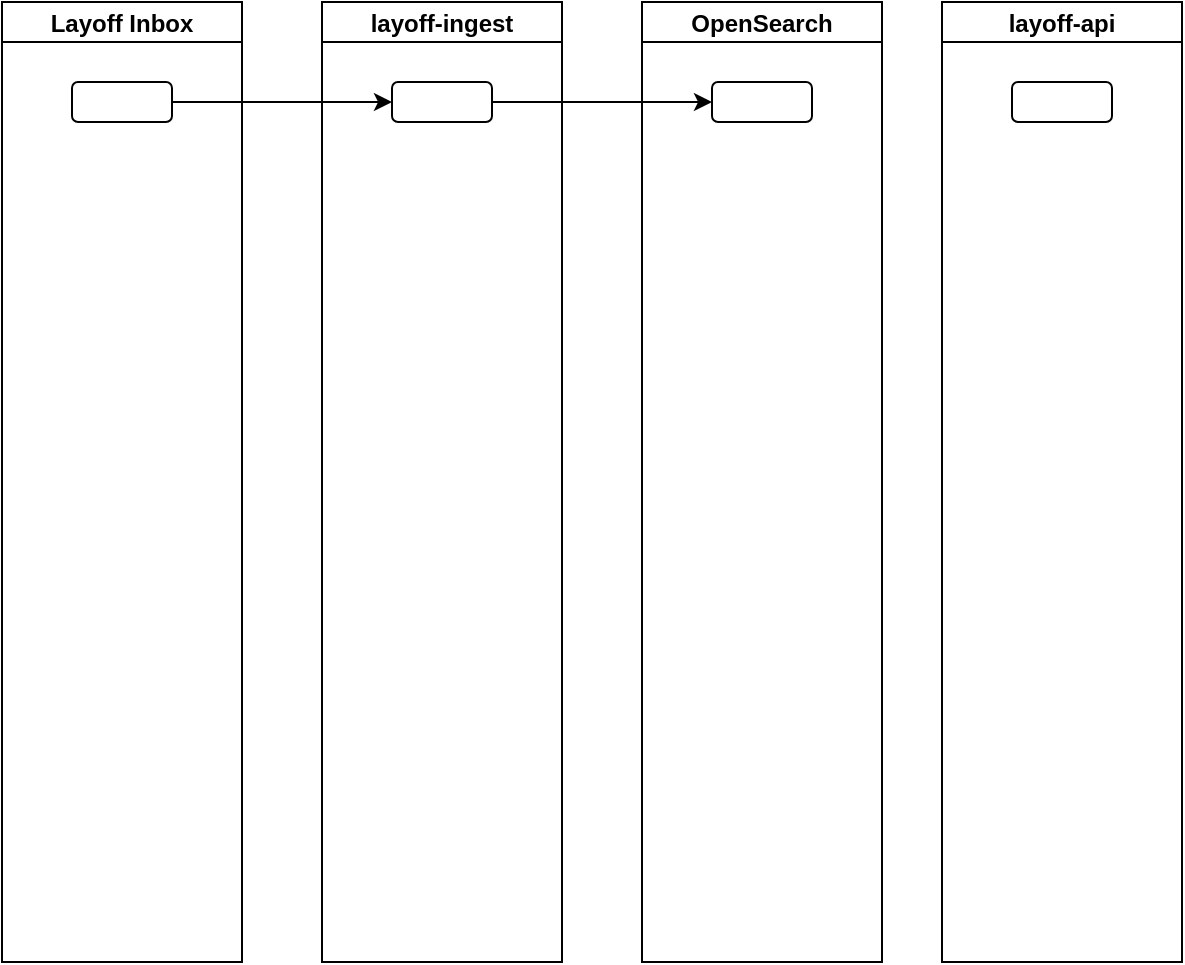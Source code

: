 <mxfile version="26.1.1" pages="2">
  <diagram id="prtHgNgQTEPvFCAcTncT" name="Page-1">
    <mxGraphModel dx="1615" dy="620" grid="1" gridSize="10" guides="1" tooltips="1" connect="1" arrows="1" fold="1" page="1" pageScale="1" pageWidth="827" pageHeight="1169" math="0" shadow="0">
      <root>
        <mxCell id="0" />
        <mxCell id="1" parent="0" />
        <mxCell id="YBZFbuncThqZ0Q1U-lp3-11" value="Layoff Inbox" style="swimlane;startSize=20;" vertex="1" parent="1">
          <mxGeometry x="100" y="60" width="120" height="480" as="geometry" />
        </mxCell>
        <mxCell id="YBZFbuncThqZ0Q1U-lp3-14" value="" style="rounded=1;whiteSpace=wrap;html=1;" vertex="1" parent="YBZFbuncThqZ0Q1U-lp3-11">
          <mxGeometry x="35" y="40" width="50" height="20" as="geometry" />
        </mxCell>
        <mxCell id="YBZFbuncThqZ0Q1U-lp3-12" value="layoff-ingest" style="swimlane;startSize=20;" vertex="1" parent="1">
          <mxGeometry x="260" y="60" width="120" height="480" as="geometry" />
        </mxCell>
        <mxCell id="YBZFbuncThqZ0Q1U-lp3-16" value="" style="rounded=1;whiteSpace=wrap;html=1;" vertex="1" parent="YBZFbuncThqZ0Q1U-lp3-12">
          <mxGeometry x="35" y="40" width="50" height="20" as="geometry" />
        </mxCell>
        <mxCell id="YBZFbuncThqZ0Q1U-lp3-13" value="OpenSearch" style="swimlane;startSize=20;" vertex="1" parent="1">
          <mxGeometry x="420" y="60" width="120" height="480" as="geometry" />
        </mxCell>
        <mxCell id="YBZFbuncThqZ0Q1U-lp3-20" value="" style="rounded=1;whiteSpace=wrap;html=1;" vertex="1" parent="YBZFbuncThqZ0Q1U-lp3-13">
          <mxGeometry x="35" y="40" width="50" height="20" as="geometry" />
        </mxCell>
        <mxCell id="YBZFbuncThqZ0Q1U-lp3-17" value="" style="edgeStyle=orthogonalEdgeStyle;rounded=0;orthogonalLoop=1;jettySize=auto;html=1;" edge="1" parent="1" source="YBZFbuncThqZ0Q1U-lp3-14" target="YBZFbuncThqZ0Q1U-lp3-16">
          <mxGeometry relative="1" as="geometry" />
        </mxCell>
        <mxCell id="YBZFbuncThqZ0Q1U-lp3-21" value="" style="edgeStyle=orthogonalEdgeStyle;rounded=0;orthogonalLoop=1;jettySize=auto;html=1;" edge="1" parent="1" source="YBZFbuncThqZ0Q1U-lp3-16" target="YBZFbuncThqZ0Q1U-lp3-20">
          <mxGeometry relative="1" as="geometry" />
        </mxCell>
        <mxCell id="YBZFbuncThqZ0Q1U-lp3-22" value="layoff-api" style="swimlane;startSize=20;" vertex="1" parent="1">
          <mxGeometry x="570" y="60" width="120" height="480" as="geometry" />
        </mxCell>
        <mxCell id="YBZFbuncThqZ0Q1U-lp3-23" value="" style="rounded=1;whiteSpace=wrap;html=1;" vertex="1" parent="YBZFbuncThqZ0Q1U-lp3-22">
          <mxGeometry x="35" y="40" width="50" height="20" as="geometry" />
        </mxCell>
      </root>
    </mxGraphModel>
  </diagram>
  <diagram id="DDMGIeBaeLBGOG5dMsPG" name="Arch">
    <mxGraphModel dx="2586" dy="1085" grid="1" gridSize="10" guides="1" tooltips="1" connect="1" arrows="1" fold="1" page="1" pageScale="1" pageWidth="850" pageHeight="1100" math="0" shadow="0">
      <root>
        <mxCell id="0" />
        <mxCell id="1" parent="0" />
        <mxCell id="5VgrTcRLiQh2M2tMitcX-1" value="Kafka" style="image;aspect=fixed;html=1;points=[];align=center;fontSize=12;image=img/lib/azure2/analytics/Event_Hubs.svg;" parent="1" vertex="1">
          <mxGeometry x="730" y="520.5" width="67" height="60" as="geometry" />
        </mxCell>
        <mxCell id="5VgrTcRLiQh2M2tMitcX-16" style="edgeStyle=orthogonalEdgeStyle;rounded=0;orthogonalLoop=1;jettySize=auto;html=1;" parent="1" source="5VgrTcRLiQh2M2tMitcX-2" target="5VgrTcRLiQh2M2tMitcX-15" edge="1">
          <mxGeometry relative="1" as="geometry" />
        </mxCell>
        <mxCell id="EjHSC4pQQv4ryAlzztyH-1" style="edgeStyle=orthogonalEdgeStyle;rounded=0;orthogonalLoop=1;jettySize=auto;html=1;" edge="1" parent="1" source="5VgrTcRLiQh2M2tMitcX-2" target="5VgrTcRLiQh2M2tMitcX-1">
          <mxGeometry relative="1" as="geometry" />
        </mxCell>
        <mxCell id="5VgrTcRLiQh2M2tMitcX-2" value="artingest" style="image;aspect=fixed;html=1;points=[];align=center;fontSize=12;image=img/lib/azure2/app_services/App_Services.svg;" parent="1" vertex="1">
          <mxGeometry x="590" y="518.5" width="64" height="64" as="geometry" />
        </mxCell>
        <mxCell id="5VgrTcRLiQh2M2tMitcX-4" value="layoff-api" style="image;aspect=fixed;html=1;points=[];align=center;fontSize=12;image=img/lib/azure2/app_services/App_Services.svg;" parent="1" vertex="1">
          <mxGeometry x="260" y="518.5" width="64" height="64" as="geometry" />
        </mxCell>
        <mxCell id="5VgrTcRLiQh2M2tMitcX-17" style="edgeStyle=orthogonalEdgeStyle;rounded=0;orthogonalLoop=1;jettySize=auto;html=1;" parent="1" source="5VgrTcRLiQh2M2tMitcX-5" target="5VgrTcRLiQh2M2tMitcX-4" edge="1">
          <mxGeometry relative="1" as="geometry" />
        </mxCell>
        <mxCell id="5VgrTcRLiQh2M2tMitcX-5" value="Web" style="image;aspect=fixed;html=1;points=[];align=center;fontSize=12;image=img/lib/azure2/preview/Static_Apps.svg;" parent="1" vertex="1">
          <mxGeometry x="70" y="523.5" width="68" height="54" as="geometry" />
        </mxCell>
        <mxCell id="5VgrTcRLiQh2M2tMitcX-10" style="edgeStyle=orthogonalEdgeStyle;rounded=0;orthogonalLoop=1;jettySize=auto;html=1;" parent="1" source="5VgrTcRLiQh2M2tMitcX-7" target="5VgrTcRLiQh2M2tMitcX-2" edge="1">
          <mxGeometry relative="1" as="geometry" />
        </mxCell>
        <mxCell id="5VgrTcRLiQh2M2tMitcX-7" value="Crawler" style="image;aspect=fixed;html=1;points=[];align=center;fontSize=12;image=img/lib/azure2/app_services/App_Services.svg;" parent="1" vertex="1">
          <mxGeometry x="590" y="750" width="64" height="64" as="geometry" />
        </mxCell>
        <mxCell id="5VgrTcRLiQh2M2tMitcX-12" style="edgeStyle=orthogonalEdgeStyle;rounded=0;orthogonalLoop=1;jettySize=auto;html=1;entryX=1;entryY=0.5;entryDx=0;entryDy=0;entryPerimeter=0;" parent="1" source="5VgrTcRLiQh2M2tMitcX-2" target="EjHSC4pQQv4ryAlzztyH-3" edge="1">
          <mxGeometry relative="1" as="geometry">
            <mxPoint x="474.808" y="549.6" as="targetPoint" />
          </mxGeometry>
        </mxCell>
        <mxCell id="5VgrTcRLiQh2M2tMitcX-15" value="LLM" style="image;aspect=fixed;html=1;points=[];align=center;fontSize=12;image=img/lib/azure2/ai_machine_learning/Language_Understanding.svg;" parent="1" vertex="1">
          <mxGeometry x="588" y="320" width="68" height="68" as="geometry" />
        </mxCell>
        <mxCell id="5VgrTcRLiQh2M2tMitcX-18" style="edgeStyle=orthogonalEdgeStyle;rounded=0;orthogonalLoop=1;jettySize=auto;html=1;entryX=0;entryY=0.5;entryDx=0;entryDy=0;entryPerimeter=0;" parent="1" source="5VgrTcRLiQh2M2tMitcX-4" target="EjHSC4pQQv4ryAlzztyH-3" edge="1">
          <mxGeometry relative="1" as="geometry">
            <mxPoint x="425.181" y="549.6" as="targetPoint" />
          </mxGeometry>
        </mxCell>
        <mxCell id="EjHSC4pQQv4ryAlzztyH-3" value="" style="outlineConnect=0;dashed=0;verticalLabelPosition=bottom;verticalAlign=top;align=center;html=1;shape=mxgraph.aws3.elasticsearch_service;fillColor=#F58534;gradientColor=none;" vertex="1" parent="1">
          <mxGeometry x="419" y="510" width="67.5" height="81" as="geometry" />
        </mxCell>
      </root>
    </mxGraphModel>
  </diagram>
</mxfile>
